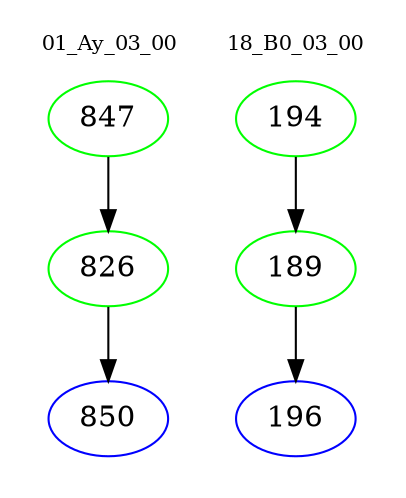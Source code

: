 digraph{
subgraph cluster_0 {
color = white
label = "01_Ay_03_00";
fontsize=10;
T0_847 [label="847", color="green"]
T0_847 -> T0_826 [color="black"]
T0_826 [label="826", color="green"]
T0_826 -> T0_850 [color="black"]
T0_850 [label="850", color="blue"]
}
subgraph cluster_1 {
color = white
label = "18_B0_03_00";
fontsize=10;
T1_194 [label="194", color="green"]
T1_194 -> T1_189 [color="black"]
T1_189 [label="189", color="green"]
T1_189 -> T1_196 [color="black"]
T1_196 [label="196", color="blue"]
}
}

